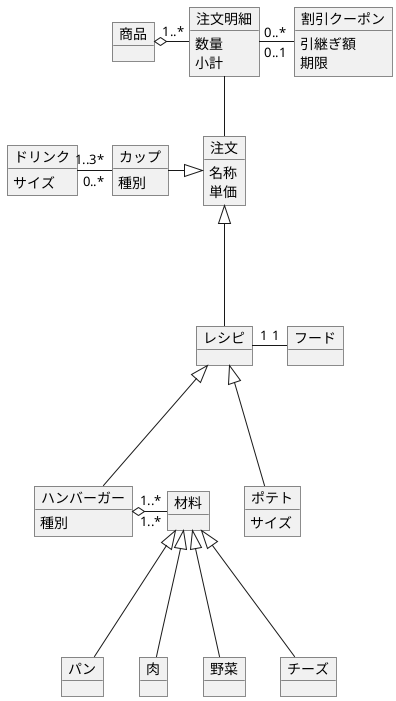 @startuml 演習3-1_CL_雇用形態
object 注文明細 {
}
object 注文明細 {
数量
小計
}
object 割引クーポン {
引継ぎ額
期限
}
object ドリンク {
サイズ
}
object カップ {
種別
}
object ポテト {
サイズ
}
object 材料 {
}
object ハンバーガー {
    種別
}
object レシピ {
}
object フード {
}
object ポテト {
}
object 注文 {
名称
単価
}
object パン {
}
object 肉 {
}
object 野菜 {
}
object チーズ {
}
object 商品 {
}
材料 <|--- パン
材料 <|--- 肉
材料 <|--- 野菜
材料 <|--- チーズ
レシピ <|--down- ハンバーガー 
ハンバーガー "1..*" o-left- "1..*" 材料
レシピ <|--- ポテト
レシピ "1" -right- "1" フード  
注文 <|--down- レシピ
カップ "0..*" -left- "1..3*" ドリンク
注文 <|-left- カップ
注文 -up- 注文明細 
注文明細 "0..*" -right- "0..1" 割引クーポン
商品 "1..*" o-right-  注文明細 
@enduml